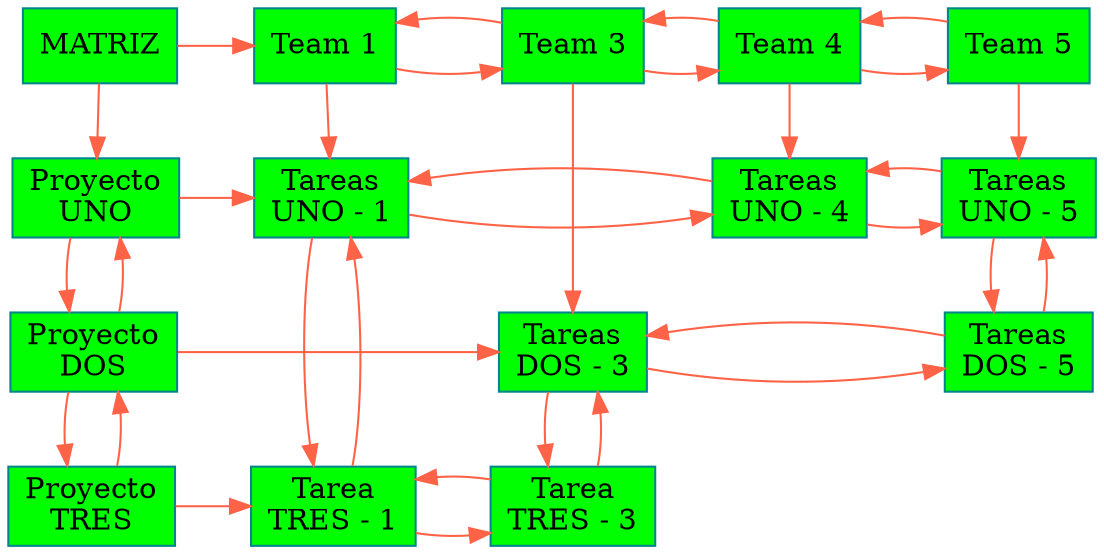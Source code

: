 digraph matrizDispersa
{
	nodesep = 0.5;
	node[shape=box, color=turquoise4, fillcolor=green,style=filled ];
	edge[color=tomato];
	rankdir=UD;

//-----------------Recorriendo las cabeceras de dias-----
	MATRIZ -> ndC1;
	ndC1 [label = "Team 1"];
	ndC3 [label = "Team 3"];
	ndC1 -> ndC3->ndC1[constraint=false];
	ndC4 [label = "Team 4"];
	ndC3 -> ndC4->ndC3;
	ndC5 [label = "Team 5"];
	ndC4 -> ndC5->ndC4[constraint=false];

	{rank = same; MATRIZ; ndC1; ndC3; ndC4; ndC5};

//---------------Recorriendo fila1-------------	

	MATRIZ -> ndF1;
	ndF1 [label = "Proyecto\nUNO"];

	ndF1 -> nd11;
	nd11 [label = "Tareas\nUNO - 1"];
	nd11 -> nd14->nd11[constraint=false];
	nd14 [label = "Tareas\nUNO - 4"];
	nd14 -> nd15->nd14[constraint=false];
	nd15 [label = "Tareas\nUNO - 5"];

	{rank = same; ndF1; nd11; nd14; nd15};


//----------recorriendo fila2-------
	ndF1 -> ndF2->ndF1 [constraint=true];
	ndF2 [label = "Proyecto\nDOS"];
	ndF2 -> nd23[constraint=false];
	nd23 [label = "Tareas\nDOS - 3"];
	nd23 -> nd25->nd23[constraint=false];
	nd25 [label = "Tareas\nDOS - 5"];

	{rank = same; ndF2; nd23; nd25};

//-----------recorriendo fila3---------------


	ndF2 -> ndF3->ndF2 [constraint=true];
	ndF3 [label = "Proyecto\nTRES"];

	ndF3 -> nd31[constraint=false];
	nd31 [label = "Tarea\nTRES - 1"];
	nd31 -> nd33->nd31;
	nd33 [label = "Tarea\nTRES - 3"];

	{rank = same; ndF3; nd31; nd33};



	//se usan crean los punteros de las columnas
	ndC1 -> nd11 [constraint=true];
	nd11 -> nd31->nd11[constraint=true];


	ndC3 -> nd23 [constraint=true];
	nd23 -> nd33->nd23[constraint=true];

	ndC4 -> nd14 [constraint=true];

	
	ndC5 -> nd15 [constraint=true];
	nd15 -> nd25->nd15[constraint=true];


	
	
}
